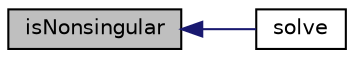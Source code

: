 digraph "isNonsingular"
{
  edge [fontname="Helvetica",fontsize="10",labelfontname="Helvetica",labelfontsize="10"];
  node [fontname="Helvetica",fontsize="10",shape=record];
  rankdir="LR";
  Node15 [label="isNonsingular",height=0.2,width=0.4,color="black", fillcolor="grey75", style="filled", fontcolor="black"];
  Node15 -> Node16 [dir="back",color="midnightblue",fontsize="10",style="solid",fontname="Helvetica"];
  Node16 [label="solve",height=0.2,width=0.4,color="black", fillcolor="white", style="filled",URL="$class_p_h_p_excel___shared___j_a_m_a___l_u_decomposition.html#a5a4256f98c419479eebe38f2ad232793"];
}
